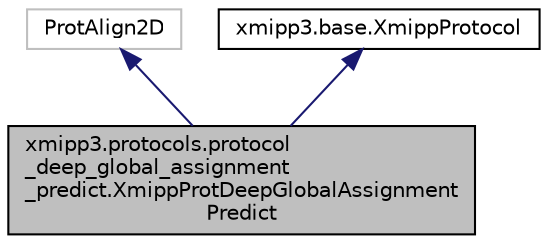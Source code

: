 digraph "xmipp3.protocols.protocol_deep_global_assignment_predict.XmippProtDeepGlobalAssignmentPredict"
{
  edge [fontname="Helvetica",fontsize="10",labelfontname="Helvetica",labelfontsize="10"];
  node [fontname="Helvetica",fontsize="10",shape=record];
  Node3 [label="xmipp3.protocols.protocol\l_deep_global_assignment\l_predict.XmippProtDeepGlobalAssignment\lPredict",height=0.2,width=0.4,color="black", fillcolor="grey75", style="filled", fontcolor="black"];
  Node4 -> Node3 [dir="back",color="midnightblue",fontsize="10",style="solid",fontname="Helvetica"];
  Node4 [label="ProtAlign2D",height=0.2,width=0.4,color="grey75", fillcolor="white", style="filled"];
  Node5 -> Node3 [dir="back",color="midnightblue",fontsize="10",style="solid",fontname="Helvetica"];
  Node5 [label="xmipp3.base.XmippProtocol",height=0.2,width=0.4,color="black", fillcolor="white", style="filled",URL="$classxmipp3_1_1base_1_1XmippProtocol.html"];
}
